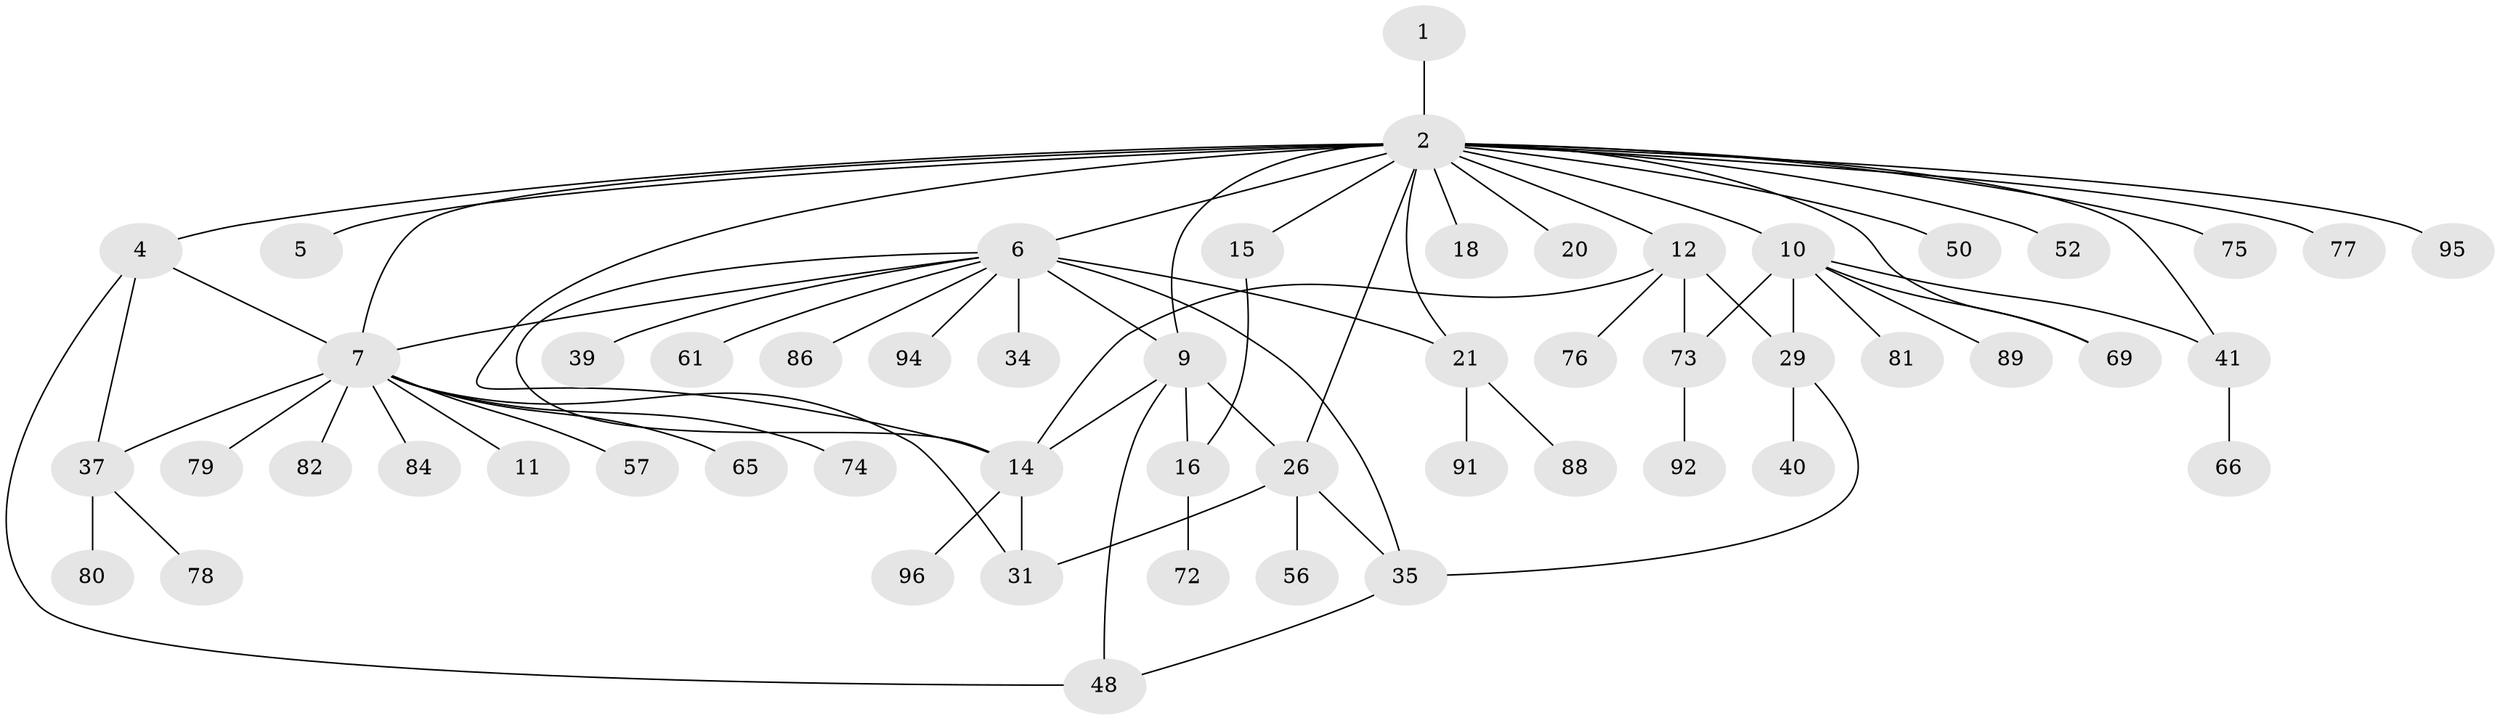 // original degree distribution, {1: 0.5871559633027523, 17: 0.009174311926605505, 12: 0.009174311926605505, 3: 0.07339449541284404, 9: 0.01834862385321101, 15: 0.009174311926605505, 5: 0.03669724770642202, 2: 0.14678899082568808, 7: 0.01834862385321101, 6: 0.01834862385321101, 8: 0.01834862385321101, 4: 0.05504587155963303}
// Generated by graph-tools (version 1.1) at 2025/14/03/09/25 04:14:30]
// undirected, 54 vertices, 73 edges
graph export_dot {
graph [start="1"]
  node [color=gray90,style=filled];
  1;
  2 [super="+32+60+3+100"];
  4 [super="+85"];
  5 [super="+19+71"];
  6 [super="+13+93+107"];
  7 [super="+46+49+44+24"];
  9 [super="+22"];
  10 [super="+42+83"];
  11;
  12 [super="+30"];
  14 [super="+25"];
  15;
  16 [super="+36+55+101"];
  18;
  20;
  21 [super="+97"];
  26 [super="+47+38+59+87"];
  29 [super="+90"];
  31 [super="+63"];
  34;
  35 [super="+58"];
  37 [super="+108+67+45+99+70"];
  39;
  40;
  41 [super="+68"];
  48;
  50;
  52;
  56;
  57;
  61;
  65;
  66;
  69 [super="+98"];
  72;
  73;
  74;
  75;
  76;
  77;
  78;
  79;
  80 [super="+106"];
  81;
  82;
  84;
  86;
  88;
  89;
  91;
  92;
  94;
  95;
  96;
  1 -- 2;
  2 -- 4;
  2 -- 5;
  2 -- 7;
  2 -- 10;
  2 -- 12;
  2 -- 15;
  2 -- 18;
  2 -- 21;
  2 -- 50;
  2 -- 95;
  2 -- 9;
  2 -- 6 [weight=3];
  2 -- 69;
  2 -- 41;
  2 -- 75;
  2 -- 77;
  2 -- 14;
  2 -- 20;
  2 -- 52;
  2 -- 26;
  4 -- 7;
  4 -- 48;
  4 -- 37;
  6 -- 9;
  6 -- 35;
  6 -- 39;
  6 -- 61;
  6 -- 34;
  6 -- 7;
  6 -- 14;
  6 -- 21;
  6 -- 86;
  6 -- 94;
  7 -- 11;
  7 -- 57;
  7 -- 74;
  7 -- 79;
  7 -- 82;
  7 -- 84;
  7 -- 37 [weight=2];
  7 -- 65;
  7 -- 31;
  9 -- 16;
  9 -- 48;
  9 -- 26 [weight=2];
  9 -- 14;
  10 -- 29;
  10 -- 41;
  10 -- 73;
  10 -- 81;
  10 -- 69;
  10 -- 89;
  12 -- 73;
  12 -- 14;
  12 -- 76;
  12 -- 29;
  14 -- 96;
  14 -- 31;
  15 -- 16;
  16 -- 72;
  21 -- 88;
  21 -- 91;
  26 -- 31;
  26 -- 56;
  26 -- 35;
  29 -- 40;
  29 -- 35;
  35 -- 48;
  37 -- 78;
  37 -- 80;
  41 -- 66;
  73 -- 92;
}
